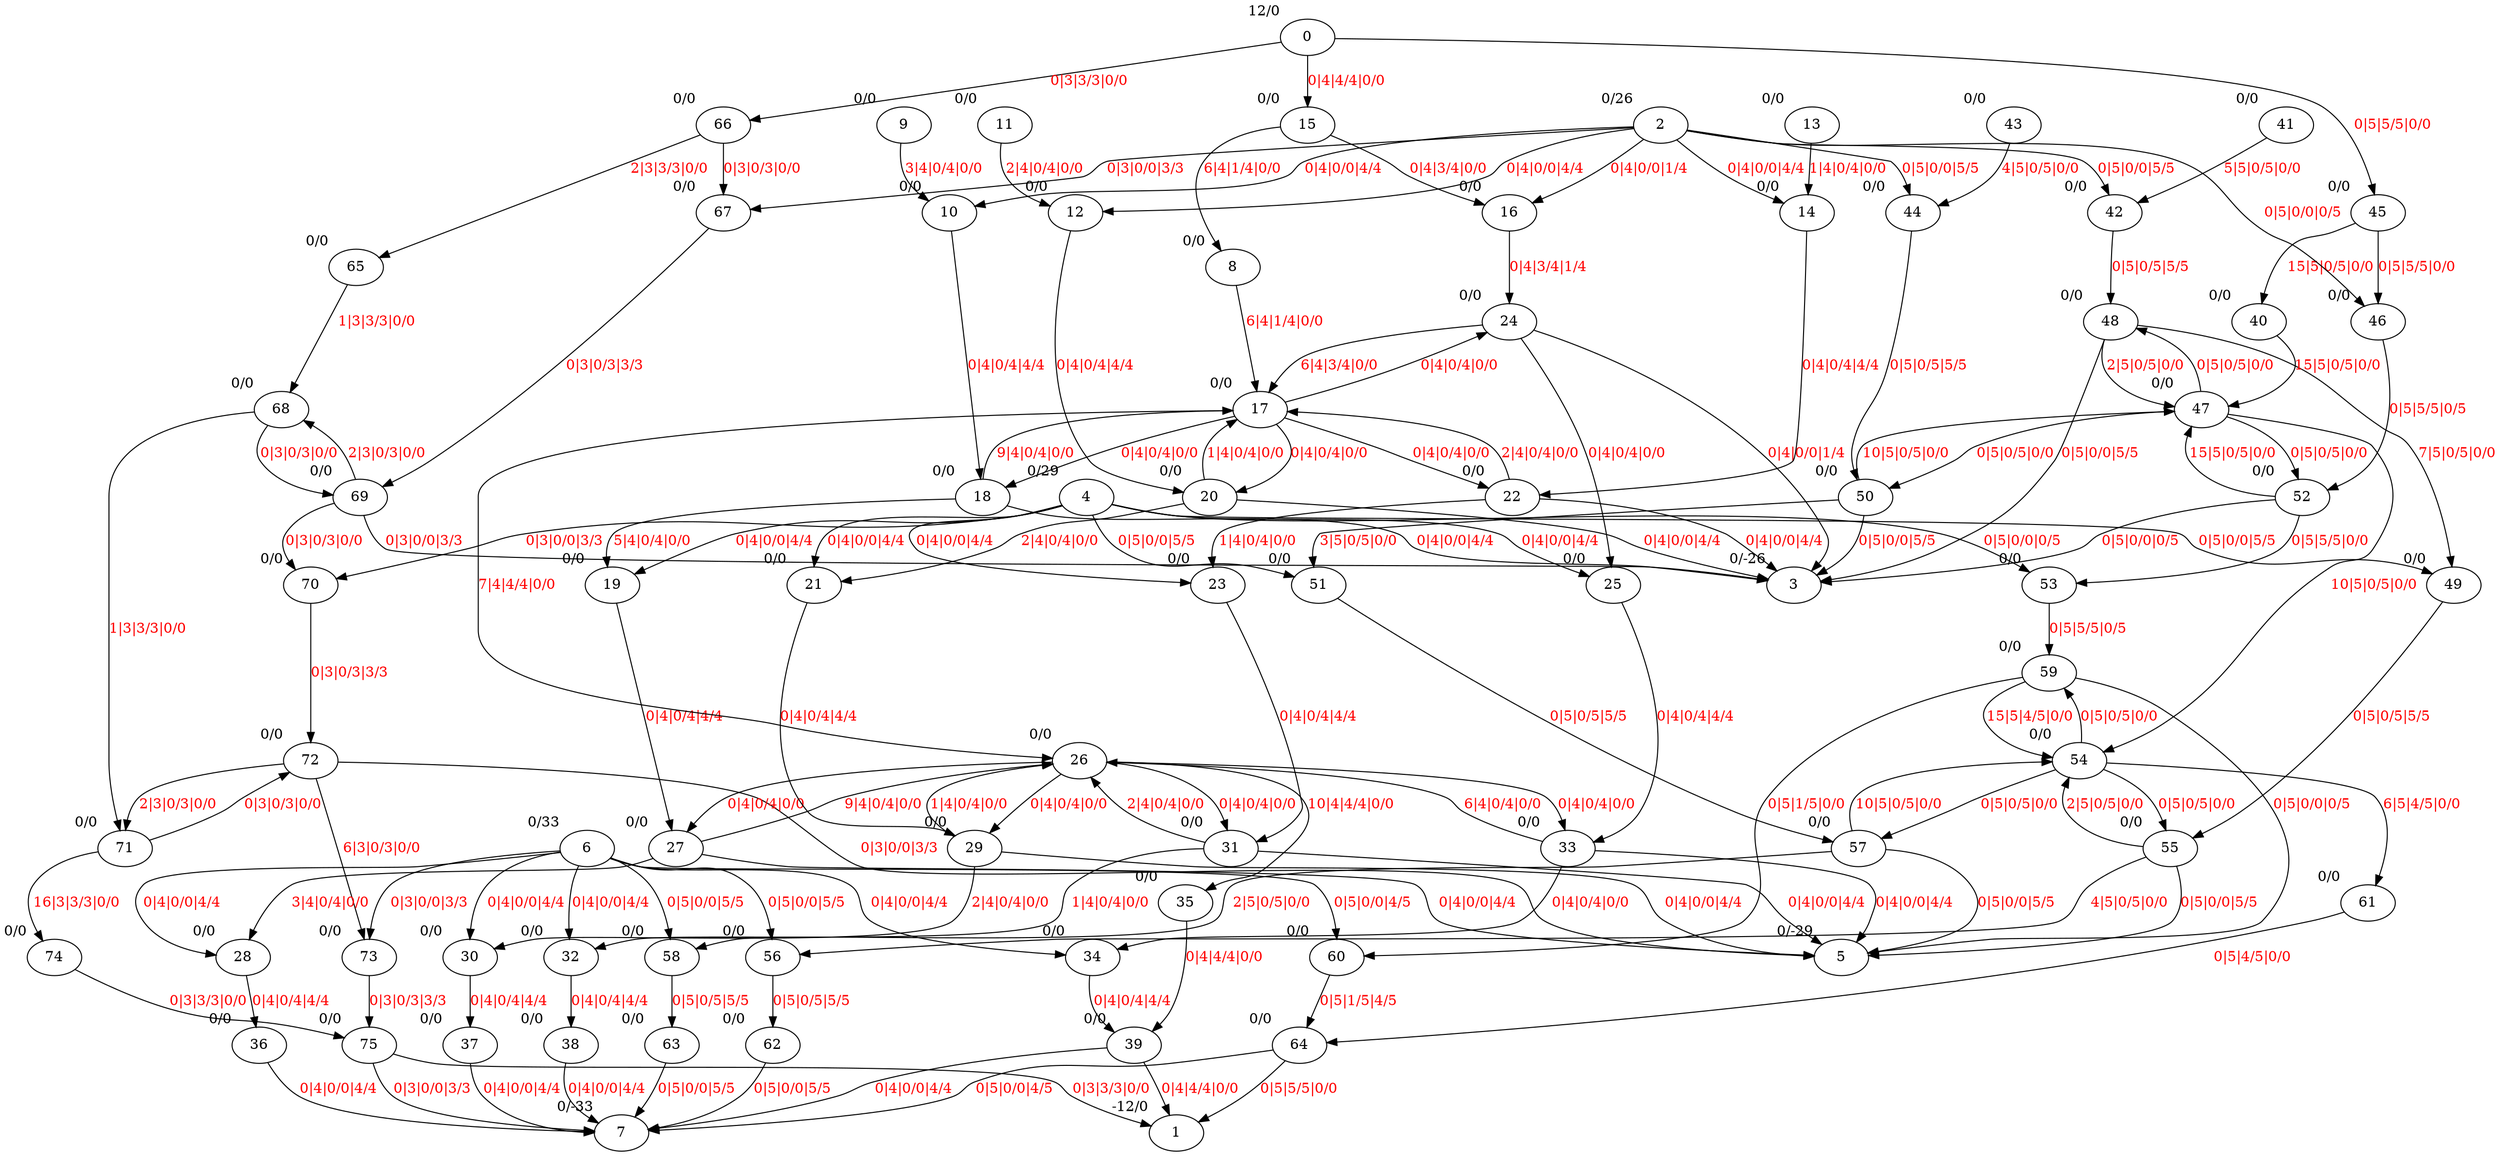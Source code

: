 digraph G {
75 [ xlabel="0/0" ]
74 [ xlabel="0/0" ]
73 [ xlabel="0/0" ]
72 [ xlabel="0/0" ]
71 [ xlabel="0/0" ]
70 [ xlabel="0/0" ]
69 [ xlabel="0/0" ]
68 [ xlabel="0/0" ]
67 [ xlabel="0/0" ]
66 [ xlabel="0/0" ]
65 [ xlabel="0/0" ]
64 [ xlabel="0/0" ]
63 [ xlabel="0/0" ]
62 [ xlabel="0/0" ]
61 [ xlabel="0/0" ]
60 [ xlabel="0/0" ]
59 [ xlabel="0/0" ]
58 [ xlabel="0/0" ]
57 [ xlabel="0/0" ]
56 [ xlabel="0/0" ]
55 [ xlabel="0/0" ]
54 [ xlabel="0/0" ]
53 [ xlabel="0/0" ]
52 [ xlabel="0/0" ]
51 [ xlabel="0/0" ]
50 [ xlabel="0/0" ]
49 [ xlabel="0/0" ]
48 [ xlabel="0/0" ]
47 [ xlabel="0/0" ]
46 [ xlabel="0/0" ]
45 [ xlabel="0/0" ]
44 [ xlabel="0/0" ]
43 [ xlabel="0/0" ]
42 [ xlabel="0/0" ]
41 [ xlabel="0/0" ]
40 [ xlabel="0/0" ]
39 [ xlabel="0/0" ]
38 [ xlabel="0/0" ]
37 [ xlabel="0/0" ]
36 [ xlabel="0/0" ]
35 [ xlabel="0/0" ]
34 [ xlabel="0/0" ]
33 [ xlabel="0/0" ]
32 [ xlabel="0/0" ]
31 [ xlabel="0/0" ]
30 [ xlabel="0/0" ]
29 [ xlabel="0/0" ]
28 [ xlabel="0/0" ]
27 [ xlabel="0/0" ]
26 [ xlabel="0/0" ]
25 [ xlabel="0/0" ]
24 [ xlabel="0/0" ]
23 [ xlabel="0/0" ]
22 [ xlabel="0/0" ]
21 [ xlabel="0/0" ]
20 [ xlabel="0/0" ]
19 [ xlabel="0/0" ]
18 [ xlabel="0/0" ]
17 [ xlabel="0/0" ]
16 [ xlabel="0/0" ]
15 [ xlabel="0/0" ]
14 [ xlabel="0/0" ]
13 [ xlabel="0/0" ]
12 [ xlabel="0/0" ]
11 [ xlabel="0/0" ]
10 [ xlabel="0/0" ]
9 [ xlabel="0/0" ]
8 [ xlabel="0/0" ]
7 [ xlabel="0/-33" ]
6 [ xlabel="0/33" ]
5 [ xlabel="0/-29" ]
4 [ xlabel="0/29" ]
3 [ xlabel="0/-26" ]
2 [ xlabel="0/26" ]
1 [ xlabel="-12/0" ]
0 [ xlabel="12/0" ]
75 -> 7 [fontcolor=red, label="0|3|0/0|3/3" ]
73 -> 75 [fontcolor=red, label="0|3|0/3|3/3" ]
71 -> 74 [fontcolor=red, label="16|3|3/3|0/0" ]
75 -> 1 [fontcolor=red, label="0|3|3/3|0/0" ]
74 -> 75 [fontcolor=red, label="0|3|3/3|0/0" ]
6 -> 73 [fontcolor=red, label="0|3|0/0|3/3" ]
72 -> 73 [fontcolor=red, label="6|3|0/3|0/0" ]
70 -> 72 [fontcolor=red, label="0|3|0/3|3/3" ]
72 -> 5 [fontcolor=red, label="0|3|0/0|3/3" ]
71 -> 72 [fontcolor=red, label="0|3|0/3|0/0" ]
72 -> 71 [fontcolor=red, label="2|3|0/3|0/0" ]
68 -> 71 [fontcolor=red, label="1|3|3/3|0/0" ]
4 -> 70 [fontcolor=red, label="0|3|0/0|3/3" ]
69 -> 70 [fontcolor=red, label="0|3|0/3|0/0" ]
67 -> 69 [fontcolor=red, label="0|3|0/3|3/3" ]
69 -> 3 [fontcolor=red, label="0|3|0/0|3/3" ]
68 -> 69 [fontcolor=red, label="0|3|0/3|0/0" ]
69 -> 68 [fontcolor=red, label="2|3|0/3|0/0" ]
65 -> 68 [fontcolor=red, label="1|3|3/3|0/0" ]
2 -> 67 [fontcolor=red, label="0|3|0/0|3/3" ]
66 -> 67 [fontcolor=red, label="0|3|0/3|0/0" ]
66 -> 65 [fontcolor=red, label="2|3|3/3|0/0" ]
0 -> 66 [fontcolor=red, label="0|3|3/3|0/0" ]
64 -> 7 [fontcolor=red, label="0|5|0/0|4/5" ]
60 -> 64 [fontcolor=red, label="0|5|1/5|4/5" ]
54 -> 61 [fontcolor=red, label="6|5|4/5|0/0" ]
64 -> 1 [fontcolor=red, label="0|5|5/5|0/0" ]
61 -> 64 [fontcolor=red, label="0|5|4/5|0/0" ]
63 -> 7 [fontcolor=red, label="0|5|0/0|5/5" ]
58 -> 63 [fontcolor=red, label="0|5|0/5|5/5" ]
62 -> 7 [fontcolor=red, label="0|5|0/0|5/5" ]
56 -> 62 [fontcolor=red, label="0|5|0/5|5/5" ]
6 -> 60 [fontcolor=red, label="0|5|0/0|4/5" ]
59 -> 60 [fontcolor=red, label="0|5|1/5|0/0" ]
53 -> 59 [fontcolor=red, label="0|5|5/5|0/5" ]
59 -> 5 [fontcolor=red, label="0|5|0/0|0/5" ]
54 -> 59 [fontcolor=red, label="0|5|0/5|0/0" ]
59 -> 54 [fontcolor=red, label="15|5|4/5|0/0" ]
6 -> 58 [fontcolor=red, label="0|5|0/0|5/5" ]
57 -> 58 [fontcolor=red, label="2|5|0/5|0/0" ]
51 -> 57 [fontcolor=red, label="0|5|0/5|5/5" ]
57 -> 5 [fontcolor=red, label="0|5|0/0|5/5" ]
54 -> 57 [fontcolor=red, label="0|5|0/5|0/0" ]
57 -> 54 [fontcolor=red, label="10|5|0/5|0/0" ]
6 -> 56 [fontcolor=red, label="0|5|0/0|5/5" ]
55 -> 56 [fontcolor=red, label="4|5|0/5|0/0" ]
49 -> 55 [fontcolor=red, label="0|5|0/5|5/5" ]
55 -> 5 [fontcolor=red, label="0|5|0/0|5/5" ]
54 -> 55 [fontcolor=red, label="0|5|0/5|0/0" ]
55 -> 54 [fontcolor=red, label="2|5|0/5|0/0" ]
47 -> 54 [fontcolor=red, label="10|5|0/5|0/0" ]
4 -> 53 [fontcolor=red, label="0|5|0/0|0/5" ]
52 -> 53 [fontcolor=red, label="0|5|5/5|0/0" ]
46 -> 52 [fontcolor=red, label="0|5|5/5|0/5" ]
52 -> 3 [fontcolor=red, label="0|5|0/0|0/5" ]
47 -> 52 [fontcolor=red, label="0|5|0/5|0/0" ]
52 -> 47 [fontcolor=red, label="15|5|0/5|0/0" ]
4 -> 51 [fontcolor=red, label="0|5|0/0|5/5" ]
50 -> 51 [fontcolor=red, label="3|5|0/5|0/0" ]
44 -> 50 [fontcolor=red, label="0|5|0/5|5/5" ]
50 -> 3 [fontcolor=red, label="0|5|0/0|5/5" ]
47 -> 50 [fontcolor=red, label="0|5|0/5|0/0" ]
50 -> 47 [fontcolor=red, label="10|5|0/5|0/0" ]
4 -> 49 [fontcolor=red, label="0|5|0/0|5/5" ]
48 -> 49 [fontcolor=red, label="7|5|0/5|0/0" ]
42 -> 48 [fontcolor=red, label="0|5|0/5|5/5" ]
48 -> 3 [fontcolor=red, label="0|5|0/0|5/5" ]
47 -> 48 [fontcolor=red, label="0|5|0/5|0/0" ]
48 -> 47 [fontcolor=red, label="2|5|0/5|0/0" ]
40 -> 47 [fontcolor=red, label="15|5|0/5|0/0" ]
2 -> 46 [fontcolor=red, label="0|5|0/0|0/5" ]
45 -> 46 [fontcolor=red, label="0|5|5/5|0/0" ]
45 -> 40 [fontcolor=red, label="15|5|0/5|0/0" ]
0 -> 45 [fontcolor=red, label="0|5|5/5|0/0" ]
2 -> 44 [fontcolor=red, label="0|5|0/0|5/5" ]
43 -> 44 [fontcolor=red, label="4|5|0/5|0/0" ]
2 -> 42 [fontcolor=red, label="0|5|0/0|5/5" ]
41 -> 42 [fontcolor=red, label="5|5|0/5|0/0" ]
39 -> 7 [fontcolor=red, label="0|4|0/0|4/4" ]
34 -> 39 [fontcolor=red, label="0|4|0/4|4/4" ]
26 -> 35 [fontcolor=red, label="10|4|4/4|0/0" ]
39 -> 1 [fontcolor=red, label="0|4|4/4|0/0" ]
35 -> 39 [fontcolor=red, label="0|4|4/4|0/0" ]
38 -> 7 [fontcolor=red, label="0|4|0/0|4/4" ]
32 -> 38 [fontcolor=red, label="0|4|0/4|4/4" ]
37 -> 7 [fontcolor=red, label="0|4|0/0|4/4" ]
30 -> 37 [fontcolor=red, label="0|4|0/4|4/4" ]
36 -> 7 [fontcolor=red, label="0|4|0/0|4/4" ]
28 -> 36 [fontcolor=red, label="0|4|0/4|4/4" ]
6 -> 34 [fontcolor=red, label="0|4|0/0|4/4" ]
33 -> 34 [fontcolor=red, label="0|4|0/4|0/0" ]
25 -> 33 [fontcolor=red, label="0|4|0/4|4/4" ]
33 -> 5 [fontcolor=red, label="0|4|0/0|4/4" ]
26 -> 33 [fontcolor=red, label="0|4|0/4|0/0" ]
33 -> 26 [fontcolor=red, label="6|4|0/4|0/0" ]
6 -> 32 [fontcolor=red, label="0|4|0/0|4/4" ]
31 -> 32 [fontcolor=red, label="1|4|0/4|0/0" ]
23 -> 31 [fontcolor=red, label="0|4|0/4|4/4" ]
31 -> 5 [fontcolor=red, label="0|4|0/0|4/4" ]
26 -> 31 [fontcolor=red, label="0|4|0/4|0/0" ]
31 -> 26 [fontcolor=red, label="2|4|0/4|0/0" ]
6 -> 30 [fontcolor=red, label="0|4|0/0|4/4" ]
29 -> 30 [fontcolor=red, label="2|4|0/4|0/0" ]
21 -> 29 [fontcolor=red, label="0|4|0/4|4/4" ]
29 -> 5 [fontcolor=red, label="0|4|0/0|4/4" ]
26 -> 29 [fontcolor=red, label="0|4|0/4|0/0" ]
29 -> 26 [fontcolor=red, label="1|4|0/4|0/0" ]
6 -> 28 [fontcolor=red, label="0|4|0/0|4/4" ]
27 -> 28 [fontcolor=red, label="3|4|0/4|0/0" ]
19 -> 27 [fontcolor=red, label="0|4|0/4|4/4" ]
27 -> 5 [fontcolor=red, label="0|4|0/0|4/4" ]
26 -> 27 [fontcolor=red, label="0|4|0/4|0/0" ]
27 -> 26 [fontcolor=red, label="9|4|0/4|0/0" ]
17 -> 26 [fontcolor=red, label="7|4|4/4|0/0" ]
4 -> 25 [fontcolor=red, label="0|4|0/0|4/4" ]
24 -> 25 [fontcolor=red, label="0|4|0/4|0/0" ]
16 -> 24 [fontcolor=red, label="0|4|3/4|1/4" ]
24 -> 3 [fontcolor=red, label="0|4|0/0|1/4" ]
17 -> 24 [fontcolor=red, label="0|4|0/4|0/0" ]
24 -> 17 [fontcolor=red, label="6|4|3/4|0/0" ]
4 -> 23 [fontcolor=red, label="0|4|0/0|4/4" ]
22 -> 23 [fontcolor=red, label="1|4|0/4|0/0" ]
14 -> 22 [fontcolor=red, label="0|4|0/4|4/4" ]
22 -> 3 [fontcolor=red, label="0|4|0/0|4/4" ]
17 -> 22 [fontcolor=red, label="0|4|0/4|0/0" ]
22 -> 17 [fontcolor=red, label="2|4|0/4|0/0" ]
4 -> 21 [fontcolor=red, label="0|4|0/0|4/4" ]
20 -> 21 [fontcolor=red, label="2|4|0/4|0/0" ]
12 -> 20 [fontcolor=red, label="0|4|0/4|4/4" ]
20 -> 3 [fontcolor=red, label="0|4|0/0|4/4" ]
17 -> 20 [fontcolor=red, label="0|4|0/4|0/0" ]
20 -> 17 [fontcolor=red, label="1|4|0/4|0/0" ]
4 -> 19 [fontcolor=red, label="0|4|0/0|4/4" ]
18 -> 19 [fontcolor=red, label="5|4|0/4|0/0" ]
10 -> 18 [fontcolor=red, label="0|4|0/4|4/4" ]
18 -> 3 [fontcolor=red, label="0|4|0/0|4/4" ]
17 -> 18 [fontcolor=red, label="0|4|0/4|0/0" ]
18 -> 17 [fontcolor=red, label="9|4|0/4|0/0" ]
8 -> 17 [fontcolor=red, label="6|4|1/4|0/0" ]
2 -> 16 [fontcolor=red, label="0|4|0/0|1/4" ]
15 -> 16 [fontcolor=red, label="0|4|3/4|0/0" ]
15 -> 8 [fontcolor=red, label="6|4|1/4|0/0" ]
0 -> 15 [fontcolor=red, label="0|4|4/4|0/0" ]
2 -> 14 [fontcolor=red, label="0|4|0/0|4/4" ]
13 -> 14 [fontcolor=red, label="1|4|0/4|0/0" ]
2 -> 12 [fontcolor=red, label="0|4|0/0|4/4" ]
11 -> 12 [fontcolor=red, label="2|4|0/4|0/0" ]
2 -> 10 [fontcolor=red, label="0|4|0/0|4/4" ]
9 -> 10 [fontcolor=red, label="3|4|0/4|0/0" ]
}
